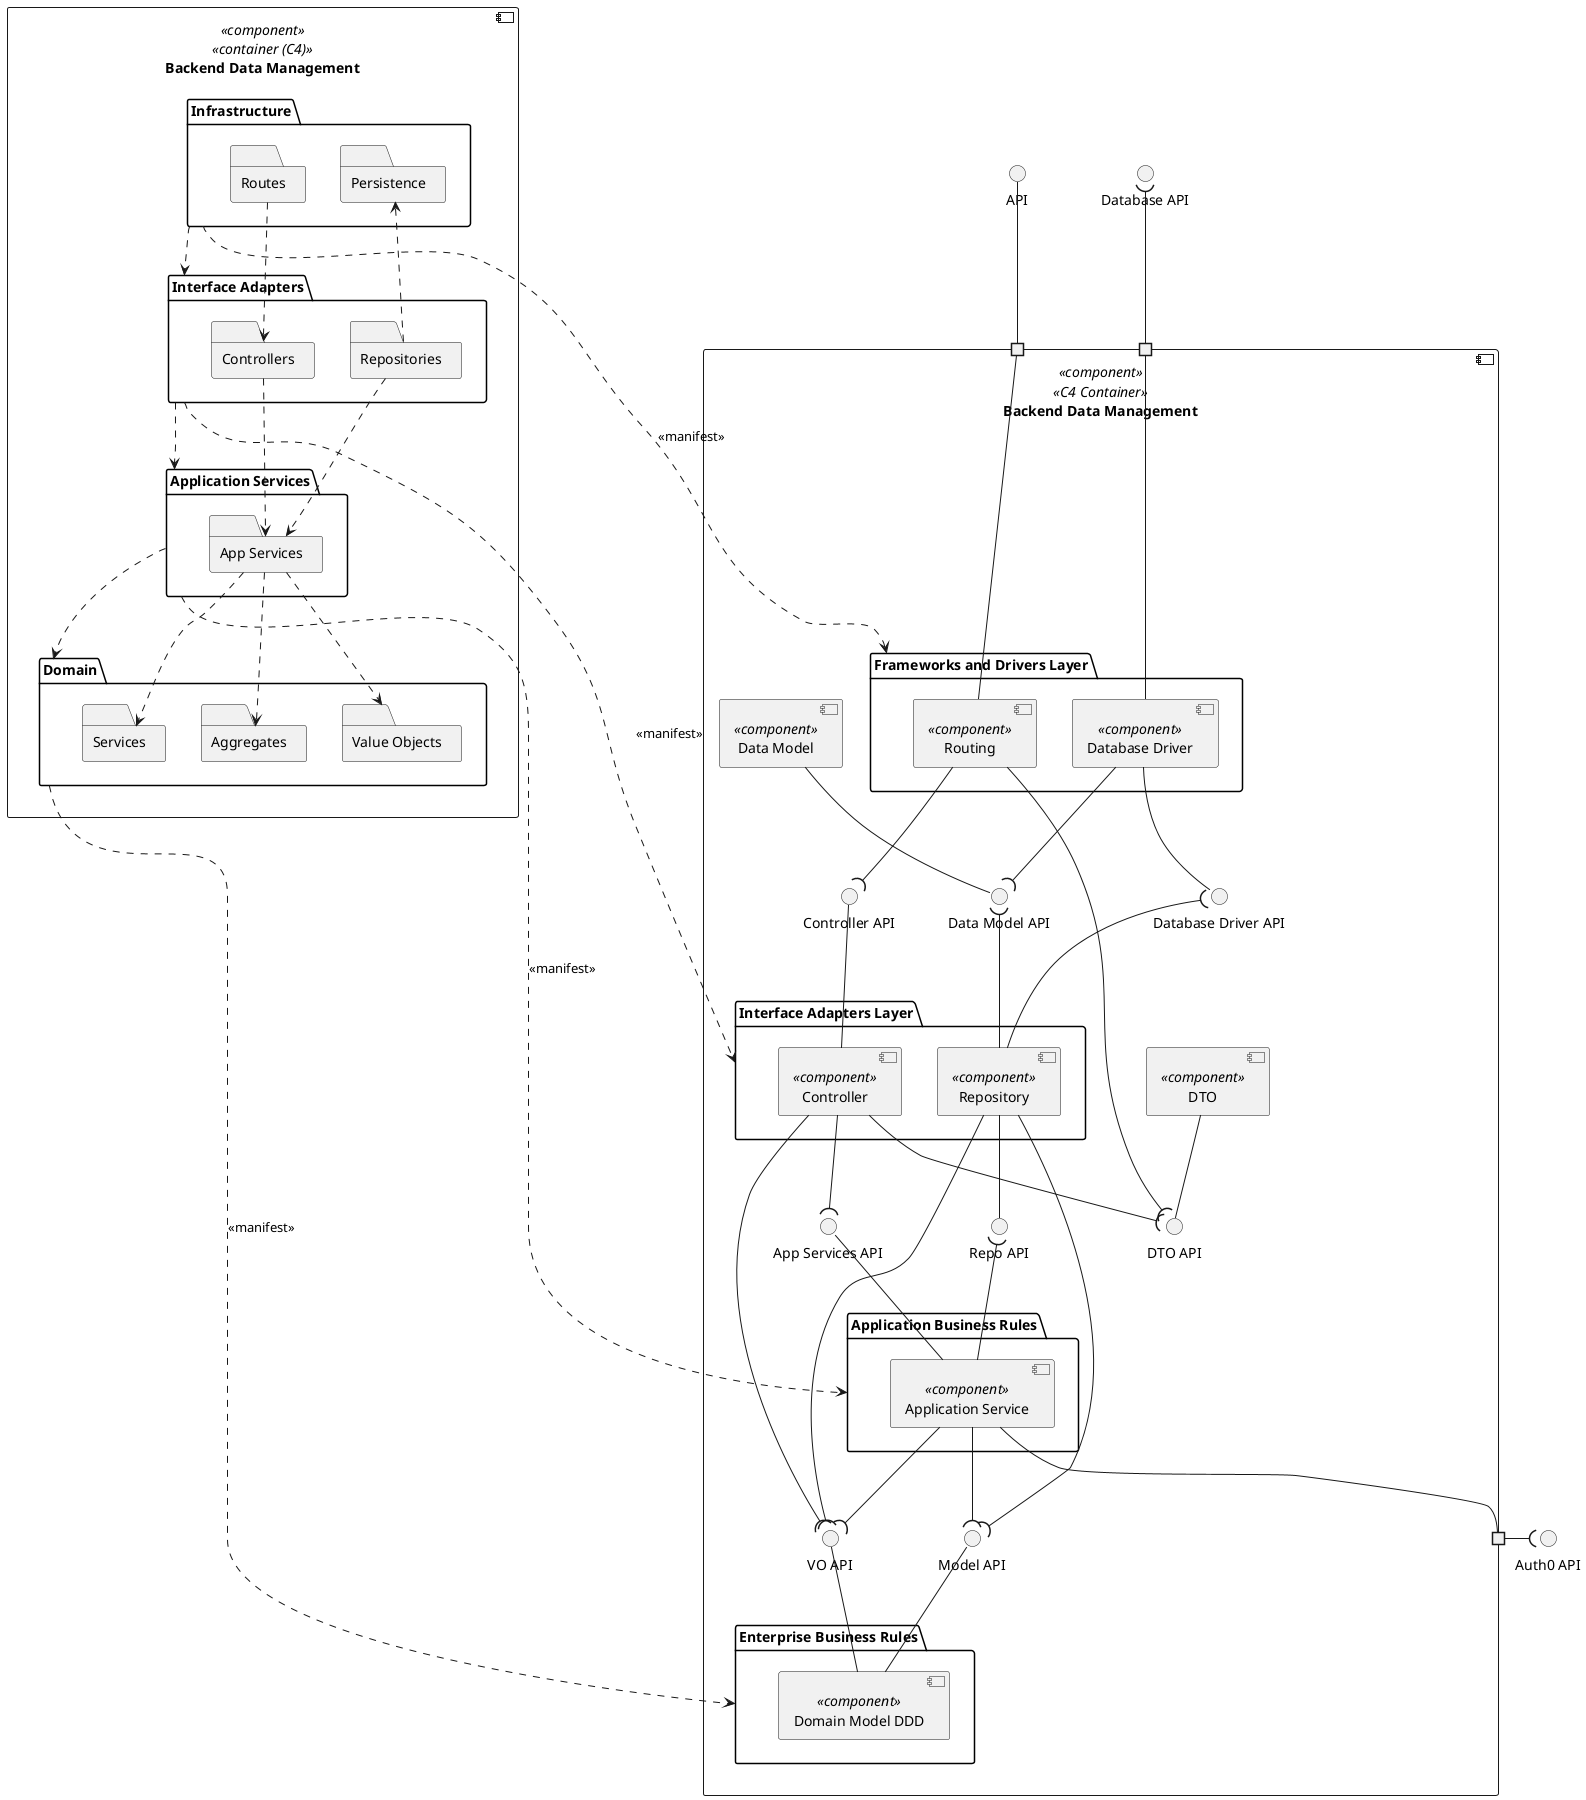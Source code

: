 @startuml mapping
top to bottom direction


interface "API" as API
interface "Auth0 API" as A0API
interface "Database API" as DB_API

component "Backend Data Management" as BackendDataManagement <<component>> <<C4 Container>> {
  portin " " as P1
  portin " " as P2
  portout " " as P3

  Interface "Controller API" as Controller_API
  Interface "Data Model API" as DataModel_API

  folder "Frameworks and Drivers Layer" as Infrastructure{
    component "Database Driver" as DatabaseDriver <<component>> {
    }
    component "Routing" as Routing <<component>> {
    }
  }

  component "DTO" as DTO <<component>> {
  }

  component "Data Model" as DataModel <<component>> {
  }

  Interface "App Services API" AS ApplicationServiceAPI
  Interface "Database Driver API" AS DatabaseDriverAPI
  Interface "Repo API" AS RepoAPI
  Interface "DTO API" AS DTOAPI
  Interface "Model API" AS ModelAPI
  Interface "VO API" AS VOAPI

  folder "Interface Adapters Layer" as InterfaceAdapters{
    component "Controller" as Controller <<component>> {
    }
    component "Repository" as Repository <<component>> {
    }
  }

  folder "Application Business Rules" as ApplicationServices {
    component "Application Service" as ApplicationService <<component>> {
    }
  }

  folder "Enterprise Business Rules" as Domain {
    component "Domain Model DDD" as DomainModelDDD <<component>> {
    }
  }
}

API -- P1
P2 -u-( DB_API
P3 --r-( A0API

Routing --- P1
Routing --( Controller_API
Routing --( DTOAPI

DatabaseDriver -- DatabaseDriverAPI
DatabaseDriver -- P2
DatabaseDriver --( DataModel_API 

Repository -- RepoAPI
Repository -u-( DatabaseDriverAPI 
Repository -u-( DataModel_API 
Repository --( VOAPI
Repository ---( ModelAPI 

DataModel -- DataModel_API 

Controller --( ApplicationServiceAPI
Controller -u- Controller_API
Controller --( DTOAPI
Controller --( VOAPI

ApplicationService -u- ApplicationServiceAPI
ApplicationService -- P3
ApplicationService --( VOAPI
ApplicationService -u-( RepoAPI 
ApplicationService --( ModelAPI 

DTO -- DTOAPI

DomainModelDDD -u- ModelAPI 
DomainModelDDD -u- VOAPI


component "Backend Data Management" as BackendDataManagement_ <<component>> <<container (C4)>> {
  folder Infrastructure as Infrastructure_ {
    folder Persistence as Persistence_
    folder Routes as Routes_
  }

  folder "Interface Adapters" as InterfaceAdapters_ {
    folder Controllers as Controllers_
    folder Repositories as Repositories_
  }

  folder "Application Services" as ApplicationServices_ {
    folder "App Services" as AppServices_
  }

  folder "Domain" as Domain_ {
    folder "Aggregates" as Aggregates_
    folder "Value Objects" as ValueObjects_
    folder "Services" as Services_
  }
}

Routes_ ..> Controllers_
Repositories_ ..> Persistence_
Controllers_ ..> AppServices_
Repositories_ ..> AppServices_
AppServices_ ..> Aggregates_
AppServices_ ..> ValueObjects_
AppServices_ ..> Services_

Infrastructure_ ..> InterfaceAdapters_
InterfaceAdapters_ ..> ApplicationServices_
ApplicationServices_ ..> Domain_

Infrastructure_ ....> Infrastructure : <<manifest>>
InterfaceAdapters_ ....> InterfaceAdapters : <<manifest>>
ApplicationServices_ ....> ApplicationServices : <<manifest>>
Domain_ ....> Domain : <<manifest>>

@enduml